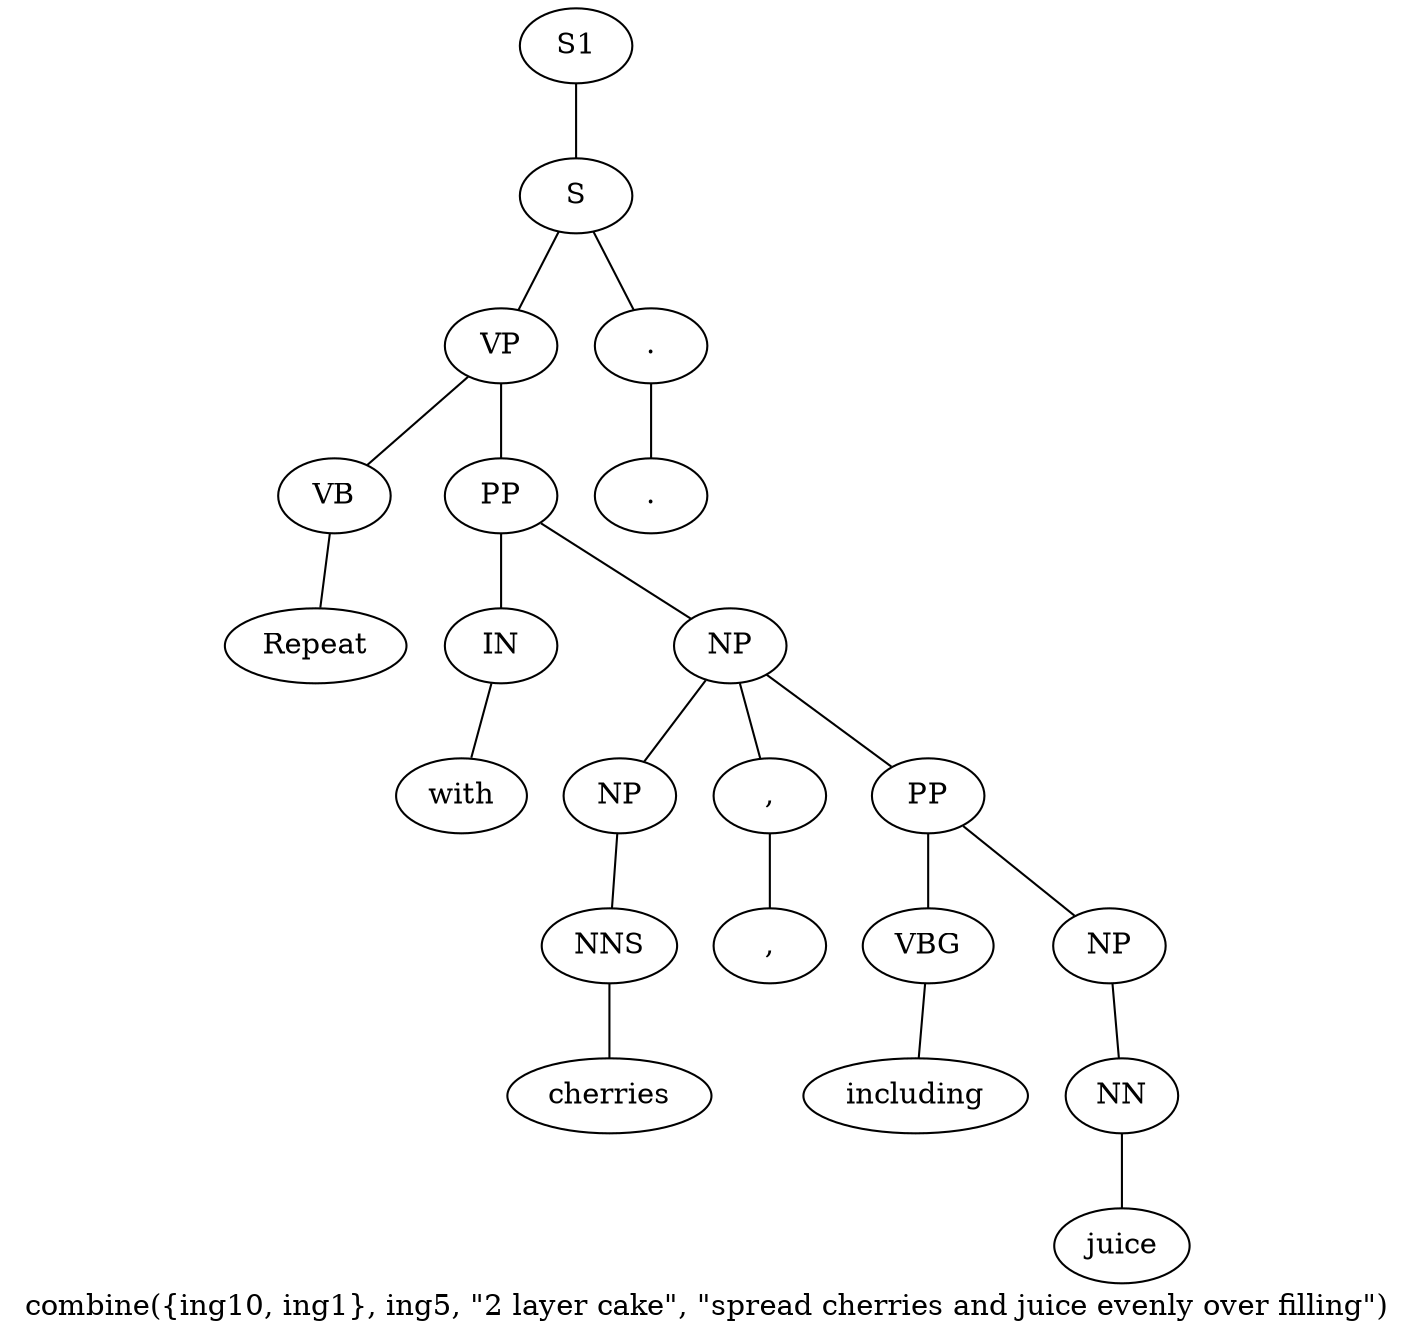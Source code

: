 graph SyntaxGraph {
	label = "combine({ing10, ing1}, ing5, \"2 layer cake\", \"spread cherries and juice evenly over filling\")";
	Node0 [label="S1"];
	Node1 [label="S"];
	Node2 [label="VP"];
	Node3 [label="VB"];
	Node4 [label="Repeat"];
	Node5 [label="PP"];
	Node6 [label="IN"];
	Node7 [label="with"];
	Node8 [label="NP"];
	Node9 [label="NP"];
	Node10 [label="NNS"];
	Node11 [label="cherries"];
	Node12 [label=","];
	Node13 [label=","];
	Node14 [label="PP"];
	Node15 [label="VBG"];
	Node16 [label="including"];
	Node17 [label="NP"];
	Node18 [label="NN"];
	Node19 [label="juice"];
	Node20 [label="."];
	Node21 [label="."];

	Node0 -- Node1;
	Node1 -- Node2;
	Node1 -- Node20;
	Node2 -- Node3;
	Node2 -- Node5;
	Node3 -- Node4;
	Node5 -- Node6;
	Node5 -- Node8;
	Node6 -- Node7;
	Node8 -- Node9;
	Node8 -- Node12;
	Node8 -- Node14;
	Node9 -- Node10;
	Node10 -- Node11;
	Node12 -- Node13;
	Node14 -- Node15;
	Node14 -- Node17;
	Node15 -- Node16;
	Node17 -- Node18;
	Node18 -- Node19;
	Node20 -- Node21;
}